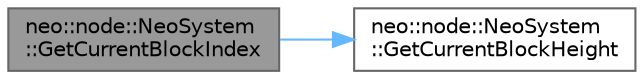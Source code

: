 digraph "neo::node::NeoSystem::GetCurrentBlockIndex"
{
 // LATEX_PDF_SIZE
  bgcolor="transparent";
  edge [fontname=Helvetica,fontsize=10,labelfontname=Helvetica,labelfontsize=10];
  node [fontname=Helvetica,fontsize=10,shape=box,height=0.2,width=0.4];
  rankdir="LR";
  Node1 [id="Node000001",label="neo::node::NeoSystem\l::GetCurrentBlockIndex",height=0.2,width=0.4,color="gray40", fillcolor="grey60", style="filled", fontcolor="black",tooltip="Gets the current block index (alias for GetCurrentBlockHeight)."];
  Node1 -> Node2 [id="edge1_Node000001_Node000002",color="steelblue1",style="solid",tooltip=" "];
  Node2 [id="Node000002",label="neo::node::NeoSystem\l::GetCurrentBlockHeight",height=0.2,width=0.4,color="grey40", fillcolor="white", style="filled",URL="$classneo_1_1node_1_1_neo_system.html#a59946eac2f176cd6adf8dd84588962af",tooltip="Gets the current block height."];
}
